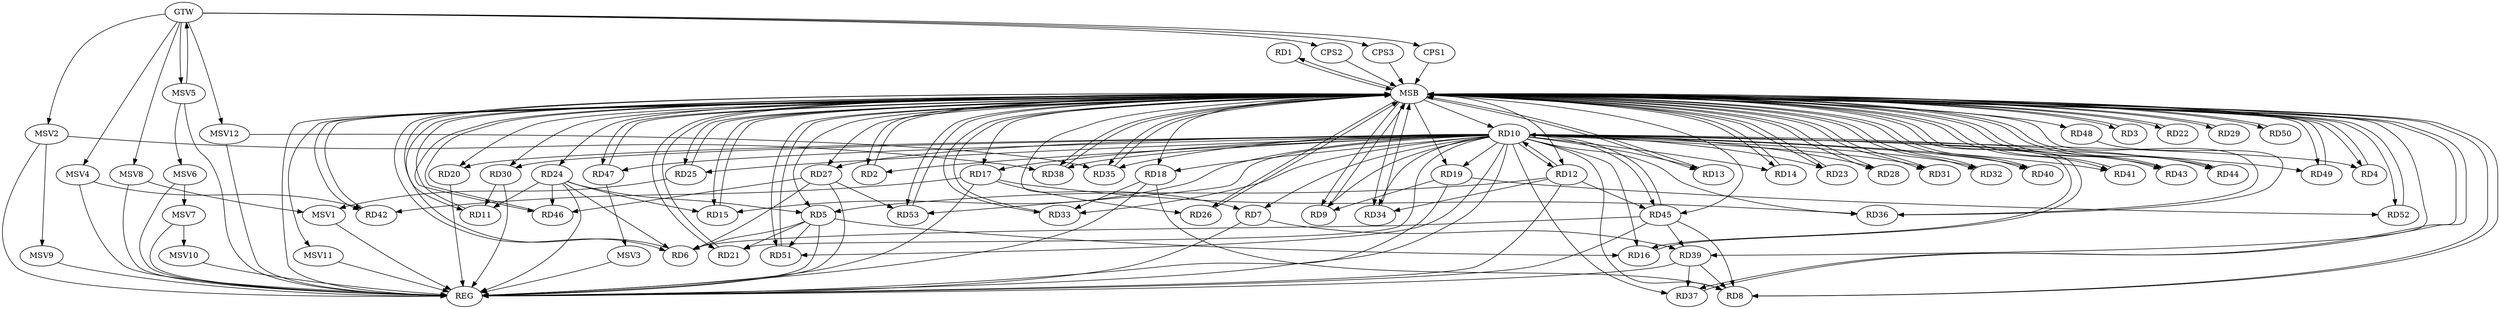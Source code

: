 strict digraph G {
  RD1 [ label="RD1" ];
  RD2 [ label="RD2" ];
  RD3 [ label="RD3" ];
  RD4 [ label="RD4" ];
  RD5 [ label="RD5" ];
  RD6 [ label="RD6" ];
  RD7 [ label="RD7" ];
  RD8 [ label="RD8" ];
  RD9 [ label="RD9" ];
  RD10 [ label="RD10" ];
  RD11 [ label="RD11" ];
  RD12 [ label="RD12" ];
  RD13 [ label="RD13" ];
  RD14 [ label="RD14" ];
  RD15 [ label="RD15" ];
  RD16 [ label="RD16" ];
  RD17 [ label="RD17" ];
  RD18 [ label="RD18" ];
  RD19 [ label="RD19" ];
  RD20 [ label="RD20" ];
  RD21 [ label="RD21" ];
  RD22 [ label="RD22" ];
  RD23 [ label="RD23" ];
  RD24 [ label="RD24" ];
  RD25 [ label="RD25" ];
  RD26 [ label="RD26" ];
  RD27 [ label="RD27" ];
  RD28 [ label="RD28" ];
  RD29 [ label="RD29" ];
  RD30 [ label="RD30" ];
  RD31 [ label="RD31" ];
  RD32 [ label="RD32" ];
  RD33 [ label="RD33" ];
  RD34 [ label="RD34" ];
  RD35 [ label="RD35" ];
  RD36 [ label="RD36" ];
  RD37 [ label="RD37" ];
  RD38 [ label="RD38" ];
  RD39 [ label="RD39" ];
  RD40 [ label="RD40" ];
  RD41 [ label="RD41" ];
  RD42 [ label="RD42" ];
  RD43 [ label="RD43" ];
  RD44 [ label="RD44" ];
  RD45 [ label="RD45" ];
  RD46 [ label="RD46" ];
  RD47 [ label="RD47" ];
  RD48 [ label="RD48" ];
  RD49 [ label="RD49" ];
  RD50 [ label="RD50" ];
  RD51 [ label="RD51" ];
  RD52 [ label="RD52" ];
  RD53 [ label="RD53" ];
  CPS1 [ label="CPS1" ];
  CPS2 [ label="CPS2" ];
  CPS3 [ label="CPS3" ];
  GTW [ label="GTW" ];
  REG [ label="REG" ];
  MSB [ label="MSB" ];
  MSV1 [ label="MSV1" ];
  MSV2 [ label="MSV2" ];
  MSV3 [ label="MSV3" ];
  MSV4 [ label="MSV4" ];
  MSV5 [ label="MSV5" ];
  MSV6 [ label="MSV6" ];
  MSV7 [ label="MSV7" ];
  MSV8 [ label="MSV8" ];
  MSV9 [ label="MSV9" ];
  MSV10 [ label="MSV10" ];
  MSV11 [ label="MSV11" ];
  MSV12 [ label="MSV12" ];
  RD5 -> RD6;
  RD12 -> RD5;
  RD5 -> RD16;
  RD5 -> RD21;
  RD24 -> RD5;
  RD5 -> RD51;
  RD24 -> RD6;
  RD27 -> RD6;
  RD45 -> RD6;
  RD10 -> RD7;
  RD7 -> RD39;
  RD10 -> RD8;
  RD18 -> RD8;
  RD39 -> RD8;
  RD45 -> RD8;
  RD19 -> RD9;
  RD12 -> RD10;
  RD10 -> RD21;
  RD10 -> RD32;
  RD10 -> RD36;
  RD10 -> RD44;
  RD45 -> RD10;
  RD10 -> RD53;
  RD24 -> RD11;
  RD30 -> RD11;
  RD12 -> RD34;
  RD12 -> RD45;
  RD24 -> RD15;
  RD17 -> RD26;
  RD17 -> RD36;
  RD17 -> RD42;
  RD18 -> RD33;
  RD19 -> RD52;
  RD24 -> RD46;
  RD27 -> RD46;
  RD27 -> RD53;
  RD48 -> RD36;
  RD39 -> RD37;
  RD45 -> RD39;
  GTW -> CPS1;
  GTW -> CPS2;
  GTW -> CPS3;
  RD5 -> REG;
  RD7 -> REG;
  RD10 -> REG;
  RD12 -> REG;
  RD17 -> REG;
  RD18 -> REG;
  RD19 -> REG;
  RD20 -> REG;
  RD24 -> REG;
  RD27 -> REG;
  RD30 -> REG;
  RD39 -> REG;
  RD45 -> REG;
  RD1 -> MSB;
  MSB -> RD2;
  MSB -> RD8;
  MSB -> RD12;
  MSB -> RD20;
  MSB -> RD26;
  MSB -> RD34;
  MSB -> RD48;
  MSB -> REG;
  RD2 -> MSB;
  MSB -> RD10;
  MSB -> RD17;
  MSB -> RD27;
  MSB -> RD28;
  MSB -> RD33;
  MSB -> RD41;
  MSB -> RD47;
  RD3 -> MSB;
  MSB -> RD9;
  MSB -> RD31;
  MSB -> RD35;
  MSB -> RD44;
  RD4 -> MSB;
  MSB -> RD1;
  MSB -> RD7;
  MSB -> RD16;
  MSB -> RD23;
  MSB -> RD42;
  RD6 -> MSB;
  MSB -> RD14;
  RD8 -> MSB;
  MSB -> RD46;
  MSB -> RD53;
  RD9 -> MSB;
  MSB -> RD29;
  MSB -> RD37;
  MSB -> RD45;
  RD11 -> MSB;
  MSB -> RD19;
  MSB -> RD30;
  RD13 -> MSB;
  MSB -> RD5;
  RD14 -> MSB;
  MSB -> RD39;
  MSB -> RD49;
  RD15 -> MSB;
  MSB -> RD18;
  MSB -> RD32;
  MSB -> RD43;
  RD16 -> MSB;
  MSB -> RD6;
  MSB -> RD40;
  RD21 -> MSB;
  MSB -> RD13;
  MSB -> RD15;
  RD22 -> MSB;
  MSB -> RD38;
  MSB -> RD52;
  RD23 -> MSB;
  RD25 -> MSB;
  RD26 -> MSB;
  MSB -> RD3;
  MSB -> RD4;
  MSB -> RD25;
  RD28 -> MSB;
  MSB -> RD50;
  RD29 -> MSB;
  MSB -> RD24;
  RD31 -> MSB;
  MSB -> RD51;
  RD32 -> MSB;
  RD33 -> MSB;
  MSB -> RD11;
  RD34 -> MSB;
  MSB -> RD22;
  RD35 -> MSB;
  MSB -> RD21;
  RD36 -> MSB;
  RD37 -> MSB;
  RD38 -> MSB;
  RD40 -> MSB;
  RD41 -> MSB;
  RD42 -> MSB;
  RD43 -> MSB;
  RD44 -> MSB;
  RD46 -> MSB;
  RD47 -> MSB;
  RD49 -> MSB;
  RD50 -> MSB;
  RD51 -> MSB;
  RD52 -> MSB;
  RD53 -> MSB;
  CPS1 -> MSB;
  CPS2 -> MSB;
  CPS3 -> MSB;
  RD10 -> RD20;
  RD10 -> RD49;
  RD10 -> RD31;
  RD10 -> RD13;
  RD10 -> RD30;
  RD10 -> RD15;
  RD10 -> RD41;
  RD10 -> RD18;
  RD10 -> RD38;
  RD10 -> RD14;
  RD10 -> RD47;
  RD10 -> RD12;
  RD10 -> RD34;
  RD10 -> RD45;
  RD10 -> RD33;
  RD10 -> RD9;
  RD10 -> RD25;
  RD10 -> RD16;
  RD10 -> RD27;
  RD10 -> RD17;
  RD10 -> RD28;
  RD10 -> RD2;
  RD10 -> RD19;
  RD10 -> RD37;
  RD10 -> RD43;
  RD10 -> RD4;
  RD10 -> RD51;
  RD10 -> RD35;
  RD10 -> RD40;
  RD10 -> RD23;
  RD25 -> MSV1;
  MSV1 -> REG;
  MSV2 -> RD38;
  GTW -> MSV2;
  MSV2 -> REG;
  RD47 -> MSV3;
  MSV3 -> REG;
  MSV4 -> RD42;
  GTW -> MSV4;
  MSV4 -> REG;
  MSV5 -> GTW;
  GTW -> MSV5;
  MSV5 -> REG;
  MSV5 -> MSV6;
  MSV6 -> REG;
  MSV6 -> MSV7;
  MSV7 -> REG;
  MSV8 -> MSV1;
  GTW -> MSV8;
  MSV8 -> REG;
  MSV2 -> MSV9;
  MSV9 -> REG;
  MSV7 -> MSV10;
  MSV10 -> REG;
  MSB -> MSV11;
  MSV11 -> REG;
  MSV12 -> RD35;
  GTW -> MSV12;
  MSV12 -> REG;
}
